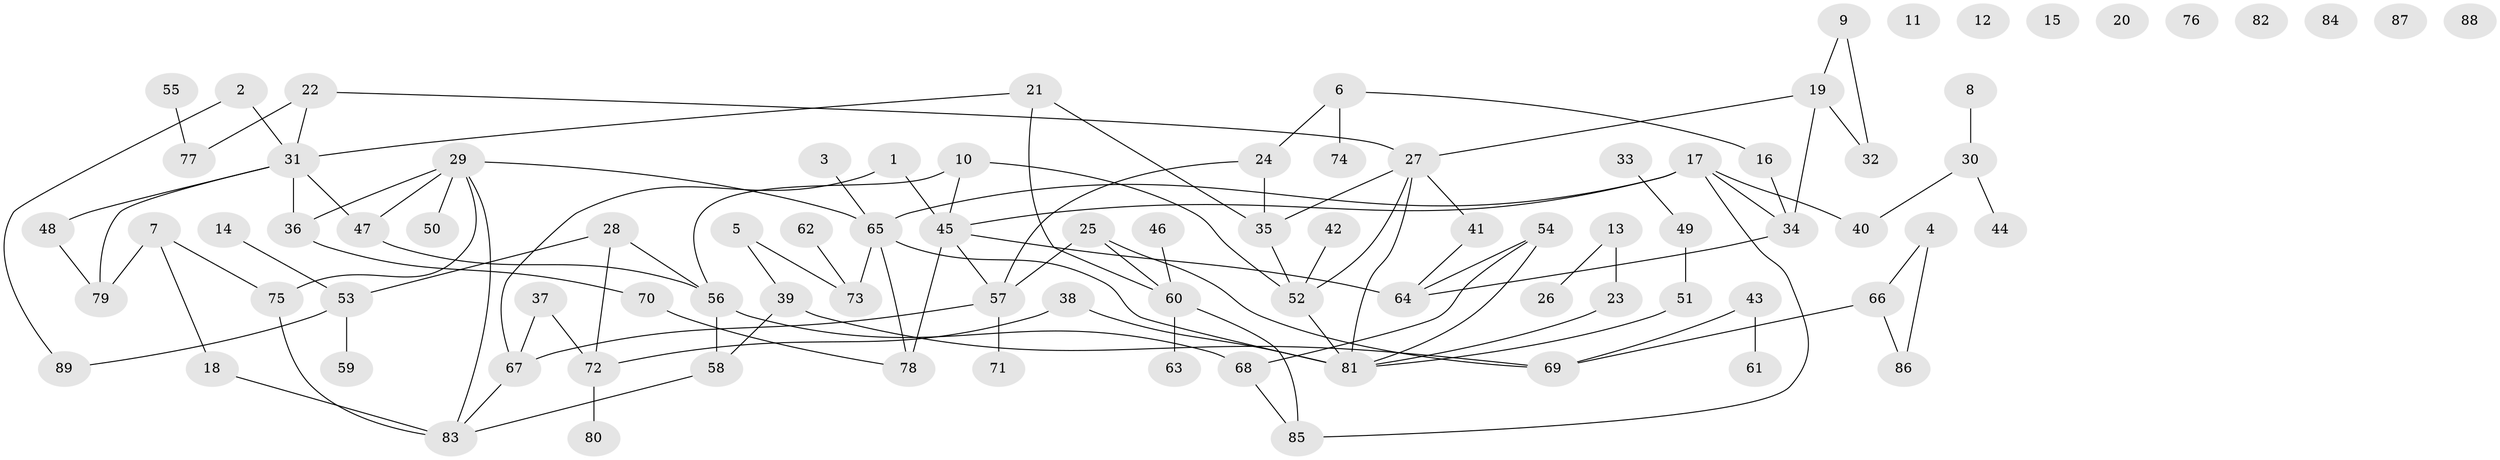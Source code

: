 // coarse degree distribution, {4: 0.13793103448275862, 5: 0.06896551724137931, 1: 0.3103448275862069, 6: 0.10344827586206896, 8: 0.06896551724137931, 7: 0.06896551724137931, 3: 0.10344827586206896, 2: 0.13793103448275862}
// Generated by graph-tools (version 1.1) at 2025/35/03/04/25 23:35:47]
// undirected, 89 vertices, 112 edges
graph export_dot {
  node [color=gray90,style=filled];
  1;
  2;
  3;
  4;
  5;
  6;
  7;
  8;
  9;
  10;
  11;
  12;
  13;
  14;
  15;
  16;
  17;
  18;
  19;
  20;
  21;
  22;
  23;
  24;
  25;
  26;
  27;
  28;
  29;
  30;
  31;
  32;
  33;
  34;
  35;
  36;
  37;
  38;
  39;
  40;
  41;
  42;
  43;
  44;
  45;
  46;
  47;
  48;
  49;
  50;
  51;
  52;
  53;
  54;
  55;
  56;
  57;
  58;
  59;
  60;
  61;
  62;
  63;
  64;
  65;
  66;
  67;
  68;
  69;
  70;
  71;
  72;
  73;
  74;
  75;
  76;
  77;
  78;
  79;
  80;
  81;
  82;
  83;
  84;
  85;
  86;
  87;
  88;
  89;
  1 -- 45;
  1 -- 67;
  2 -- 31;
  2 -- 89;
  3 -- 65;
  4 -- 66;
  4 -- 86;
  5 -- 39;
  5 -- 73;
  6 -- 16;
  6 -- 24;
  6 -- 74;
  7 -- 18;
  7 -- 75;
  7 -- 79;
  8 -- 30;
  9 -- 19;
  9 -- 32;
  10 -- 45;
  10 -- 52;
  10 -- 56;
  13 -- 23;
  13 -- 26;
  14 -- 53;
  16 -- 34;
  17 -- 34;
  17 -- 40;
  17 -- 45;
  17 -- 65;
  17 -- 85;
  18 -- 83;
  19 -- 27;
  19 -- 32;
  19 -- 34;
  21 -- 31;
  21 -- 35;
  21 -- 60;
  22 -- 27;
  22 -- 31;
  22 -- 77;
  23 -- 81;
  24 -- 35;
  24 -- 57;
  25 -- 57;
  25 -- 60;
  25 -- 69;
  27 -- 35;
  27 -- 41;
  27 -- 52;
  27 -- 81;
  28 -- 53;
  28 -- 56;
  28 -- 72;
  29 -- 36;
  29 -- 47;
  29 -- 50;
  29 -- 65;
  29 -- 75;
  29 -- 83;
  30 -- 40;
  30 -- 44;
  31 -- 36;
  31 -- 47;
  31 -- 48;
  31 -- 79;
  33 -- 49;
  34 -- 64;
  35 -- 52;
  36 -- 70;
  37 -- 67;
  37 -- 72;
  38 -- 72;
  38 -- 81;
  39 -- 58;
  39 -- 69;
  41 -- 64;
  42 -- 52;
  43 -- 61;
  43 -- 69;
  45 -- 57;
  45 -- 64;
  45 -- 78;
  46 -- 60;
  47 -- 56;
  48 -- 79;
  49 -- 51;
  51 -- 81;
  52 -- 81;
  53 -- 59;
  53 -- 89;
  54 -- 64;
  54 -- 68;
  54 -- 81;
  55 -- 77;
  56 -- 58;
  56 -- 68;
  57 -- 67;
  57 -- 71;
  58 -- 83;
  60 -- 63;
  60 -- 85;
  62 -- 73;
  65 -- 73;
  65 -- 78;
  65 -- 81;
  66 -- 69;
  66 -- 86;
  67 -- 83;
  68 -- 85;
  70 -- 78;
  72 -- 80;
  75 -- 83;
}
